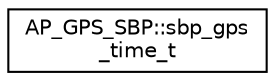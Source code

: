 digraph "Graphical Class Hierarchy"
{
 // INTERACTIVE_SVG=YES
  edge [fontname="Helvetica",fontsize="10",labelfontname="Helvetica",labelfontsize="10"];
  node [fontname="Helvetica",fontsize="10",shape=record];
  rankdir="LR";
  Node1 [label="AP_GPS_SBP::sbp_gps\l_time_t",height=0.2,width=0.4,color="black", fillcolor="white", style="filled",URL="$structAP__GPS__SBP_1_1sbp__gps__time__t.html"];
}
